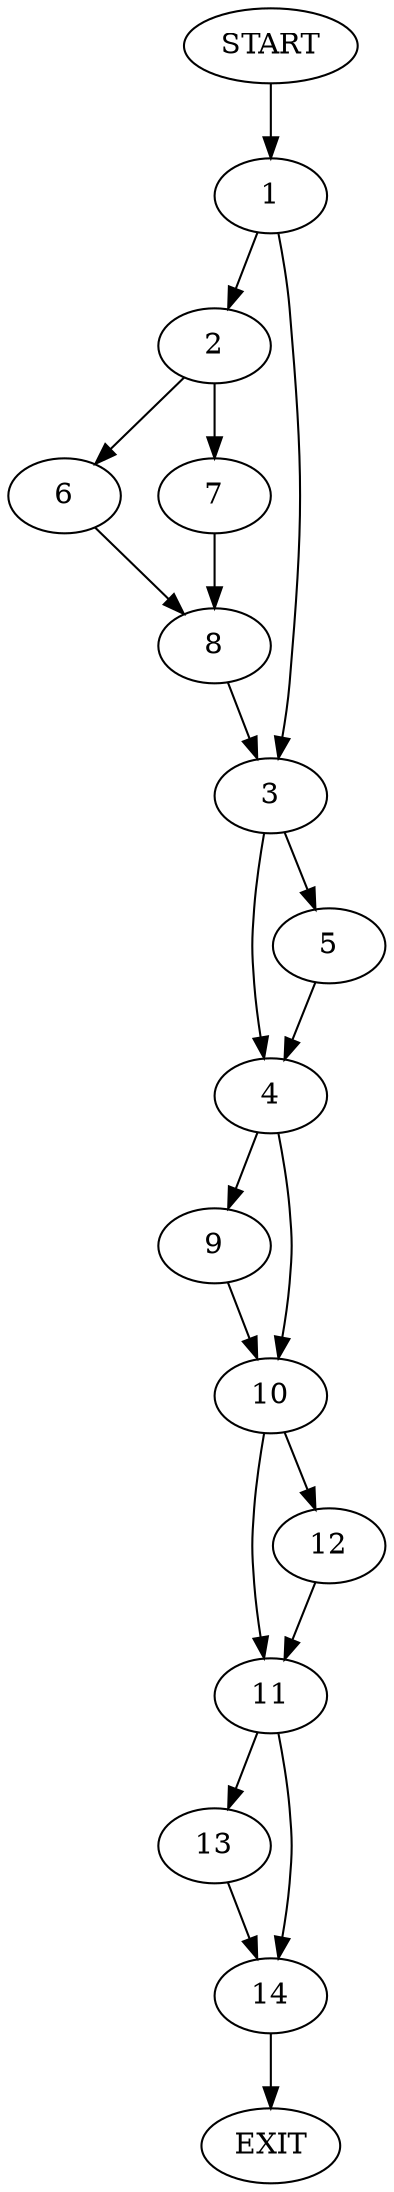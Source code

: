 digraph {
0 [label="START"]
15 [label="EXIT"]
0 -> 1
1 -> 2
1 -> 3
3 -> 4
3 -> 5
2 -> 6
2 -> 7
6 -> 8
7 -> 8
8 -> 3
5 -> 4
4 -> 9
4 -> 10
10 -> 11
10 -> 12
9 -> 10
12 -> 11
11 -> 13
11 -> 14
14 -> 15
13 -> 14
}
